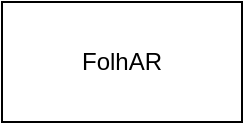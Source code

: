 <mxfile version="15.4.0" type="device"><diagram id="4k5rrvbmDQ026-aG3PYQ" name="Page-1"><mxGraphModel dx="946" dy="672" grid="1" gridSize="10" guides="1" tooltips="1" connect="1" arrows="1" fold="1" page="1" pageScale="1" pageWidth="850" pageHeight="1100" math="0" shadow="0"><root><mxCell id="0"/><mxCell id="1" parent="0"/><mxCell id="SbNJdXW_AzNIWgKkmFwM-1" value="FolhAR" style="whiteSpace=wrap;html=1;" vertex="1" parent="1"><mxGeometry x="50" y="50" width="120" height="60" as="geometry"/></mxCell></root></mxGraphModel></diagram></mxfile>